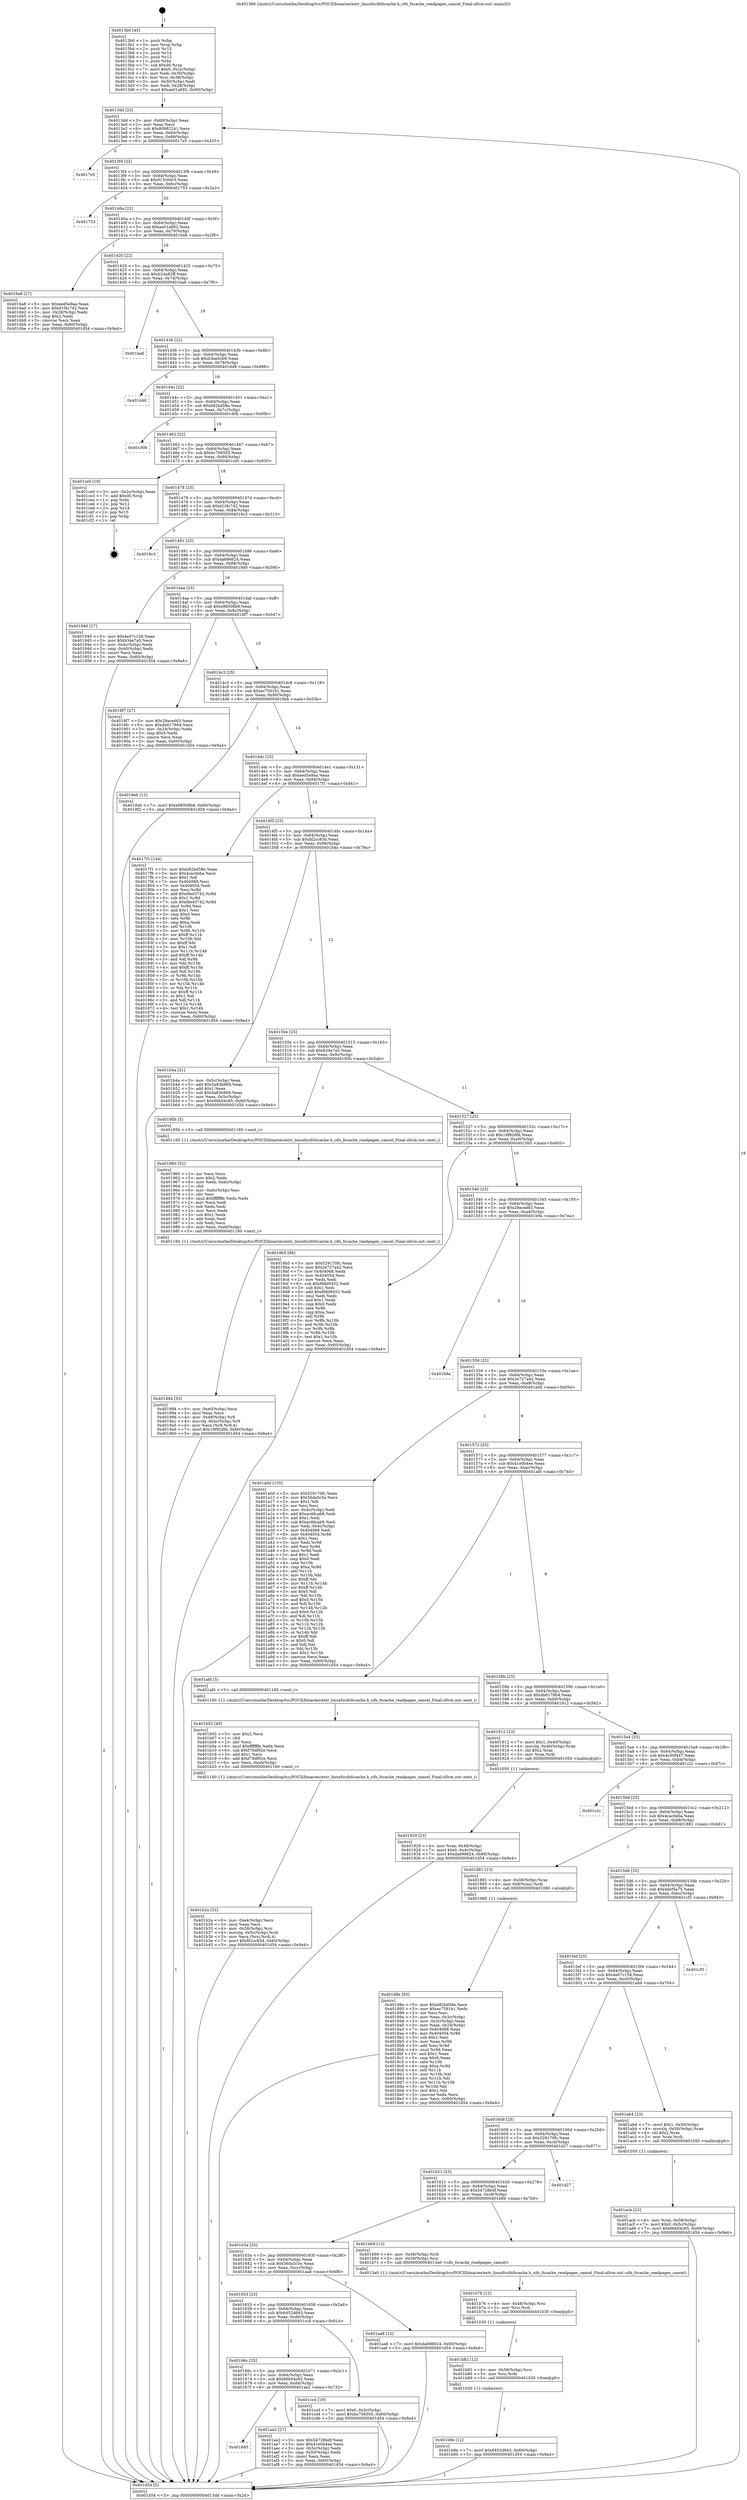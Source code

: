 digraph "0x4013b0" {
  label = "0x4013b0 (/mnt/c/Users/mathe/Desktop/tcc/POCII/binaries/extr_linuxfscifsfscache.h_cifs_fscache_readpages_cancel_Final-ollvm.out::main(0))"
  labelloc = "t"
  node[shape=record]

  Entry [label="",width=0.3,height=0.3,shape=circle,fillcolor=black,style=filled]
  "0x4013dd" [label="{
     0x4013dd [23]\l
     | [instrs]\l
     &nbsp;&nbsp;0x4013dd \<+3\>: mov -0x60(%rbp),%eax\l
     &nbsp;&nbsp;0x4013e0 \<+2\>: mov %eax,%ecx\l
     &nbsp;&nbsp;0x4013e2 \<+6\>: sub $0x80982241,%ecx\l
     &nbsp;&nbsp;0x4013e8 \<+3\>: mov %eax,-0x64(%rbp)\l
     &nbsp;&nbsp;0x4013eb \<+3\>: mov %ecx,-0x68(%rbp)\l
     &nbsp;&nbsp;0x4013ee \<+6\>: je 00000000004017e5 \<main+0x435\>\l
  }"]
  "0x4017e5" [label="{
     0x4017e5\l
  }", style=dashed]
  "0x4013f4" [label="{
     0x4013f4 [22]\l
     | [instrs]\l
     &nbsp;&nbsp;0x4013f4 \<+5\>: jmp 00000000004013f9 \<main+0x49\>\l
     &nbsp;&nbsp;0x4013f9 \<+3\>: mov -0x64(%rbp),%eax\l
     &nbsp;&nbsp;0x4013fc \<+5\>: sub $0x913c0dc5,%eax\l
     &nbsp;&nbsp;0x401401 \<+3\>: mov %eax,-0x6c(%rbp)\l
     &nbsp;&nbsp;0x401404 \<+6\>: je 0000000000401753 \<main+0x3a3\>\l
  }"]
  Exit [label="",width=0.3,height=0.3,shape=circle,fillcolor=black,style=filled,peripheries=2]
  "0x401753" [label="{
     0x401753\l
  }", style=dashed]
  "0x40140a" [label="{
     0x40140a [22]\l
     | [instrs]\l
     &nbsp;&nbsp;0x40140a \<+5\>: jmp 000000000040140f \<main+0x5f\>\l
     &nbsp;&nbsp;0x40140f \<+3\>: mov -0x64(%rbp),%eax\l
     &nbsp;&nbsp;0x401412 \<+5\>: sub $0xae01a682,%eax\l
     &nbsp;&nbsp;0x401417 \<+3\>: mov %eax,-0x70(%rbp)\l
     &nbsp;&nbsp;0x40141a \<+6\>: je 00000000004016a8 \<main+0x2f8\>\l
  }"]
  "0x401b8e" [label="{
     0x401b8e [12]\l
     | [instrs]\l
     &nbsp;&nbsp;0x401b8e \<+7\>: movl $0x6452d643,-0x60(%rbp)\l
     &nbsp;&nbsp;0x401b95 \<+5\>: jmp 0000000000401d54 \<main+0x9a4\>\l
  }"]
  "0x4016a8" [label="{
     0x4016a8 [27]\l
     | [instrs]\l
     &nbsp;&nbsp;0x4016a8 \<+5\>: mov $0xeed5e9aa,%eax\l
     &nbsp;&nbsp;0x4016ad \<+5\>: mov $0xd1f4c742,%ecx\l
     &nbsp;&nbsp;0x4016b2 \<+3\>: mov -0x28(%rbp),%edx\l
     &nbsp;&nbsp;0x4016b5 \<+3\>: cmp $0x2,%edx\l
     &nbsp;&nbsp;0x4016b8 \<+3\>: cmovne %ecx,%eax\l
     &nbsp;&nbsp;0x4016bb \<+3\>: mov %eax,-0x60(%rbp)\l
     &nbsp;&nbsp;0x4016be \<+5\>: jmp 0000000000401d54 \<main+0x9a4\>\l
  }"]
  "0x401420" [label="{
     0x401420 [22]\l
     | [instrs]\l
     &nbsp;&nbsp;0x401420 \<+5\>: jmp 0000000000401425 \<main+0x75\>\l
     &nbsp;&nbsp;0x401425 \<+3\>: mov -0x64(%rbp),%eax\l
     &nbsp;&nbsp;0x401428 \<+5\>: sub $0xb24a82ff,%eax\l
     &nbsp;&nbsp;0x40142d \<+3\>: mov %eax,-0x74(%rbp)\l
     &nbsp;&nbsp;0x401430 \<+6\>: je 0000000000401ba6 \<main+0x7f6\>\l
  }"]
  "0x401d54" [label="{
     0x401d54 [5]\l
     | [instrs]\l
     &nbsp;&nbsp;0x401d54 \<+5\>: jmp 00000000004013dd \<main+0x2d\>\l
  }"]
  "0x4013b0" [label="{
     0x4013b0 [45]\l
     | [instrs]\l
     &nbsp;&nbsp;0x4013b0 \<+1\>: push %rbp\l
     &nbsp;&nbsp;0x4013b1 \<+3\>: mov %rsp,%rbp\l
     &nbsp;&nbsp;0x4013b4 \<+2\>: push %r15\l
     &nbsp;&nbsp;0x4013b6 \<+2\>: push %r14\l
     &nbsp;&nbsp;0x4013b8 \<+2\>: push %r12\l
     &nbsp;&nbsp;0x4013ba \<+1\>: push %rbx\l
     &nbsp;&nbsp;0x4013bb \<+7\>: sub $0xd0,%rsp\l
     &nbsp;&nbsp;0x4013c2 \<+7\>: movl $0x0,-0x2c(%rbp)\l
     &nbsp;&nbsp;0x4013c9 \<+3\>: mov %edi,-0x30(%rbp)\l
     &nbsp;&nbsp;0x4013cc \<+4\>: mov %rsi,-0x38(%rbp)\l
     &nbsp;&nbsp;0x4013d0 \<+3\>: mov -0x30(%rbp),%edi\l
     &nbsp;&nbsp;0x4013d3 \<+3\>: mov %edi,-0x28(%rbp)\l
     &nbsp;&nbsp;0x4013d6 \<+7\>: movl $0xae01a682,-0x60(%rbp)\l
  }"]
  "0x401b82" [label="{
     0x401b82 [12]\l
     | [instrs]\l
     &nbsp;&nbsp;0x401b82 \<+4\>: mov -0x58(%rbp),%rsi\l
     &nbsp;&nbsp;0x401b86 \<+3\>: mov %rsi,%rdi\l
     &nbsp;&nbsp;0x401b89 \<+5\>: call 0000000000401030 \<free@plt\>\l
     | [calls]\l
     &nbsp;&nbsp;0x401030 \{1\} (unknown)\l
  }"]
  "0x401ba6" [label="{
     0x401ba6\l
  }", style=dashed]
  "0x401436" [label="{
     0x401436 [22]\l
     | [instrs]\l
     &nbsp;&nbsp;0x401436 \<+5\>: jmp 000000000040143b \<main+0x8b\>\l
     &nbsp;&nbsp;0x40143b \<+3\>: mov -0x64(%rbp),%eax\l
     &nbsp;&nbsp;0x40143e \<+5\>: sub $0xb3ee0cb9,%eax\l
     &nbsp;&nbsp;0x401443 \<+3\>: mov %eax,-0x78(%rbp)\l
     &nbsp;&nbsp;0x401446 \<+6\>: je 0000000000401d48 \<main+0x998\>\l
  }"]
  "0x401b76" [label="{
     0x401b76 [12]\l
     | [instrs]\l
     &nbsp;&nbsp;0x401b76 \<+4\>: mov -0x48(%rbp),%rsi\l
     &nbsp;&nbsp;0x401b7a \<+3\>: mov %rsi,%rdi\l
     &nbsp;&nbsp;0x401b7d \<+5\>: call 0000000000401030 \<free@plt\>\l
     | [calls]\l
     &nbsp;&nbsp;0x401030 \{1\} (unknown)\l
  }"]
  "0x401d48" [label="{
     0x401d48\l
  }", style=dashed]
  "0x40144c" [label="{
     0x40144c [22]\l
     | [instrs]\l
     &nbsp;&nbsp;0x40144c \<+5\>: jmp 0000000000401451 \<main+0xa1\>\l
     &nbsp;&nbsp;0x401451 \<+3\>: mov -0x64(%rbp),%eax\l
     &nbsp;&nbsp;0x401454 \<+5\>: sub $0xb82bd58e,%eax\l
     &nbsp;&nbsp;0x401459 \<+3\>: mov %eax,-0x7c(%rbp)\l
     &nbsp;&nbsp;0x40145c \<+6\>: je 0000000000401d0b \<main+0x95b\>\l
  }"]
  "0x401b2a" [label="{
     0x401b2a [32]\l
     | [instrs]\l
     &nbsp;&nbsp;0x401b2a \<+6\>: mov -0xe4(%rbp),%ecx\l
     &nbsp;&nbsp;0x401b30 \<+3\>: imul %eax,%ecx\l
     &nbsp;&nbsp;0x401b33 \<+4\>: mov -0x58(%rbp),%rsi\l
     &nbsp;&nbsp;0x401b37 \<+4\>: movslq -0x5c(%rbp),%rdi\l
     &nbsp;&nbsp;0x401b3b \<+3\>: mov %ecx,(%rsi,%rdi,4)\l
     &nbsp;&nbsp;0x401b3e \<+7\>: movl $0xfd2cc83d,-0x60(%rbp)\l
     &nbsp;&nbsp;0x401b45 \<+5\>: jmp 0000000000401d54 \<main+0x9a4\>\l
  }"]
  "0x401d0b" [label="{
     0x401d0b\l
  }", style=dashed]
  "0x401462" [label="{
     0x401462 [22]\l
     | [instrs]\l
     &nbsp;&nbsp;0x401462 \<+5\>: jmp 0000000000401467 \<main+0xb7\>\l
     &nbsp;&nbsp;0x401467 \<+3\>: mov -0x64(%rbp),%eax\l
     &nbsp;&nbsp;0x40146a \<+5\>: sub $0xbc706505,%eax\l
     &nbsp;&nbsp;0x40146f \<+3\>: mov %eax,-0x80(%rbp)\l
     &nbsp;&nbsp;0x401472 \<+6\>: je 0000000000401ce0 \<main+0x930\>\l
  }"]
  "0x401b02" [label="{
     0x401b02 [40]\l
     | [instrs]\l
     &nbsp;&nbsp;0x401b02 \<+5\>: mov $0x2,%ecx\l
     &nbsp;&nbsp;0x401b07 \<+1\>: cltd\l
     &nbsp;&nbsp;0x401b08 \<+2\>: idiv %ecx\l
     &nbsp;&nbsp;0x401b0a \<+6\>: imul $0xfffffffe,%edx,%ecx\l
     &nbsp;&nbsp;0x401b10 \<+6\>: sub $0xf78df92e,%ecx\l
     &nbsp;&nbsp;0x401b16 \<+3\>: add $0x1,%ecx\l
     &nbsp;&nbsp;0x401b19 \<+6\>: add $0xf78df92e,%ecx\l
     &nbsp;&nbsp;0x401b1f \<+6\>: mov %ecx,-0xe4(%rbp)\l
     &nbsp;&nbsp;0x401b25 \<+5\>: call 0000000000401160 \<next_i\>\l
     | [calls]\l
     &nbsp;&nbsp;0x401160 \{1\} (/mnt/c/Users/mathe/Desktop/tcc/POCII/binaries/extr_linuxfscifsfscache.h_cifs_fscache_readpages_cancel_Final-ollvm.out::next_i)\l
  }"]
  "0x401ce0" [label="{
     0x401ce0 [19]\l
     | [instrs]\l
     &nbsp;&nbsp;0x401ce0 \<+3\>: mov -0x2c(%rbp),%eax\l
     &nbsp;&nbsp;0x401ce3 \<+7\>: add $0xd0,%rsp\l
     &nbsp;&nbsp;0x401cea \<+1\>: pop %rbx\l
     &nbsp;&nbsp;0x401ceb \<+2\>: pop %r12\l
     &nbsp;&nbsp;0x401ced \<+2\>: pop %r14\l
     &nbsp;&nbsp;0x401cef \<+2\>: pop %r15\l
     &nbsp;&nbsp;0x401cf1 \<+1\>: pop %rbp\l
     &nbsp;&nbsp;0x401cf2 \<+1\>: ret\l
  }"]
  "0x401478" [label="{
     0x401478 [25]\l
     | [instrs]\l
     &nbsp;&nbsp;0x401478 \<+5\>: jmp 000000000040147d \<main+0xcd\>\l
     &nbsp;&nbsp;0x40147d \<+3\>: mov -0x64(%rbp),%eax\l
     &nbsp;&nbsp;0x401480 \<+5\>: sub $0xd1f4c742,%eax\l
     &nbsp;&nbsp;0x401485 \<+6\>: mov %eax,-0x84(%rbp)\l
     &nbsp;&nbsp;0x40148b \<+6\>: je 00000000004016c3 \<main+0x313\>\l
  }"]
  "0x401685" [label="{
     0x401685\l
  }", style=dashed]
  "0x4016c3" [label="{
     0x4016c3\l
  }", style=dashed]
  "0x401491" [label="{
     0x401491 [25]\l
     | [instrs]\l
     &nbsp;&nbsp;0x401491 \<+5\>: jmp 0000000000401496 \<main+0xe6\>\l
     &nbsp;&nbsp;0x401496 \<+3\>: mov -0x64(%rbp),%eax\l
     &nbsp;&nbsp;0x401499 \<+5\>: sub $0xda696624,%eax\l
     &nbsp;&nbsp;0x40149e \<+6\>: mov %eax,-0x88(%rbp)\l
     &nbsp;&nbsp;0x4014a4 \<+6\>: je 0000000000401940 \<main+0x590\>\l
  }"]
  "0x401ae2" [label="{
     0x401ae2 [27]\l
     | [instrs]\l
     &nbsp;&nbsp;0x401ae2 \<+5\>: mov $0x54728bdf,%eax\l
     &nbsp;&nbsp;0x401ae7 \<+5\>: mov $0x41e0b4ee,%ecx\l
     &nbsp;&nbsp;0x401aec \<+3\>: mov -0x5c(%rbp),%edx\l
     &nbsp;&nbsp;0x401aef \<+3\>: cmp -0x50(%rbp),%edx\l
     &nbsp;&nbsp;0x401af2 \<+3\>: cmovl %ecx,%eax\l
     &nbsp;&nbsp;0x401af5 \<+3\>: mov %eax,-0x60(%rbp)\l
     &nbsp;&nbsp;0x401af8 \<+5\>: jmp 0000000000401d54 \<main+0x9a4\>\l
  }"]
  "0x401940" [label="{
     0x401940 [27]\l
     | [instrs]\l
     &nbsp;&nbsp;0x401940 \<+5\>: mov $0x4e07c158,%eax\l
     &nbsp;&nbsp;0x401945 \<+5\>: mov $0xb34e7a5,%ecx\l
     &nbsp;&nbsp;0x40194a \<+3\>: mov -0x4c(%rbp),%edx\l
     &nbsp;&nbsp;0x40194d \<+3\>: cmp -0x40(%rbp),%edx\l
     &nbsp;&nbsp;0x401950 \<+3\>: cmovl %ecx,%eax\l
     &nbsp;&nbsp;0x401953 \<+3\>: mov %eax,-0x60(%rbp)\l
     &nbsp;&nbsp;0x401956 \<+5\>: jmp 0000000000401d54 \<main+0x9a4\>\l
  }"]
  "0x4014aa" [label="{
     0x4014aa [25]\l
     | [instrs]\l
     &nbsp;&nbsp;0x4014aa \<+5\>: jmp 00000000004014af \<main+0xff\>\l
     &nbsp;&nbsp;0x4014af \<+3\>: mov -0x64(%rbp),%eax\l
     &nbsp;&nbsp;0x4014b2 \<+5\>: sub $0xe98508b8,%eax\l
     &nbsp;&nbsp;0x4014b7 \<+6\>: mov %eax,-0x8c(%rbp)\l
     &nbsp;&nbsp;0x4014bd \<+6\>: je 00000000004018f7 \<main+0x547\>\l
  }"]
  "0x40166c" [label="{
     0x40166c [25]\l
     | [instrs]\l
     &nbsp;&nbsp;0x40166c \<+5\>: jmp 0000000000401671 \<main+0x2c1\>\l
     &nbsp;&nbsp;0x401671 \<+3\>: mov -0x64(%rbp),%eax\l
     &nbsp;&nbsp;0x401674 \<+5\>: sub $0x66b04c65,%eax\l
     &nbsp;&nbsp;0x401679 \<+6\>: mov %eax,-0xd4(%rbp)\l
     &nbsp;&nbsp;0x40167f \<+6\>: je 0000000000401ae2 \<main+0x732\>\l
  }"]
  "0x4018f7" [label="{
     0x4018f7 [27]\l
     | [instrs]\l
     &nbsp;&nbsp;0x4018f7 \<+5\>: mov $0x29aced63,%eax\l
     &nbsp;&nbsp;0x4018fc \<+5\>: mov $0x4b017804,%ecx\l
     &nbsp;&nbsp;0x401901 \<+3\>: mov -0x24(%rbp),%edx\l
     &nbsp;&nbsp;0x401904 \<+3\>: cmp $0x0,%edx\l
     &nbsp;&nbsp;0x401907 \<+3\>: cmove %ecx,%eax\l
     &nbsp;&nbsp;0x40190a \<+3\>: mov %eax,-0x60(%rbp)\l
     &nbsp;&nbsp;0x40190d \<+5\>: jmp 0000000000401d54 \<main+0x9a4\>\l
  }"]
  "0x4014c3" [label="{
     0x4014c3 [25]\l
     | [instrs]\l
     &nbsp;&nbsp;0x4014c3 \<+5\>: jmp 00000000004014c8 \<main+0x118\>\l
     &nbsp;&nbsp;0x4014c8 \<+3\>: mov -0x64(%rbp),%eax\l
     &nbsp;&nbsp;0x4014cb \<+5\>: sub $0xec7591b1,%eax\l
     &nbsp;&nbsp;0x4014d0 \<+6\>: mov %eax,-0x90(%rbp)\l
     &nbsp;&nbsp;0x4014d6 \<+6\>: je 00000000004018eb \<main+0x53b\>\l
  }"]
  "0x401ccd" [label="{
     0x401ccd [19]\l
     | [instrs]\l
     &nbsp;&nbsp;0x401ccd \<+7\>: movl $0x0,-0x2c(%rbp)\l
     &nbsp;&nbsp;0x401cd4 \<+7\>: movl $0xbc706505,-0x60(%rbp)\l
     &nbsp;&nbsp;0x401cdb \<+5\>: jmp 0000000000401d54 \<main+0x9a4\>\l
  }"]
  "0x4018eb" [label="{
     0x4018eb [12]\l
     | [instrs]\l
     &nbsp;&nbsp;0x4018eb \<+7\>: movl $0xe98508b8,-0x60(%rbp)\l
     &nbsp;&nbsp;0x4018f2 \<+5\>: jmp 0000000000401d54 \<main+0x9a4\>\l
  }"]
  "0x4014dc" [label="{
     0x4014dc [25]\l
     | [instrs]\l
     &nbsp;&nbsp;0x4014dc \<+5\>: jmp 00000000004014e1 \<main+0x131\>\l
     &nbsp;&nbsp;0x4014e1 \<+3\>: mov -0x64(%rbp),%eax\l
     &nbsp;&nbsp;0x4014e4 \<+5\>: sub $0xeed5e9aa,%eax\l
     &nbsp;&nbsp;0x4014e9 \<+6\>: mov %eax,-0x94(%rbp)\l
     &nbsp;&nbsp;0x4014ef \<+6\>: je 00000000004017f1 \<main+0x441\>\l
  }"]
  "0x401acb" [label="{
     0x401acb [23]\l
     | [instrs]\l
     &nbsp;&nbsp;0x401acb \<+4\>: mov %rax,-0x58(%rbp)\l
     &nbsp;&nbsp;0x401acf \<+7\>: movl $0x0,-0x5c(%rbp)\l
     &nbsp;&nbsp;0x401ad6 \<+7\>: movl $0x66b04c65,-0x60(%rbp)\l
     &nbsp;&nbsp;0x401add \<+5\>: jmp 0000000000401d54 \<main+0x9a4\>\l
  }"]
  "0x4017f1" [label="{
     0x4017f1 [144]\l
     | [instrs]\l
     &nbsp;&nbsp;0x4017f1 \<+5\>: mov $0xb82bd58e,%eax\l
     &nbsp;&nbsp;0x4017f6 \<+5\>: mov $0x4cac0eba,%ecx\l
     &nbsp;&nbsp;0x4017fb \<+2\>: mov $0x1,%dl\l
     &nbsp;&nbsp;0x4017fd \<+7\>: mov 0x404068,%esi\l
     &nbsp;&nbsp;0x401804 \<+7\>: mov 0x404054,%edi\l
     &nbsp;&nbsp;0x40180b \<+3\>: mov %esi,%r8d\l
     &nbsp;&nbsp;0x40180e \<+7\>: add $0xfded3742,%r8d\l
     &nbsp;&nbsp;0x401815 \<+4\>: sub $0x1,%r8d\l
     &nbsp;&nbsp;0x401819 \<+7\>: sub $0xfded3742,%r8d\l
     &nbsp;&nbsp;0x401820 \<+4\>: imul %r8d,%esi\l
     &nbsp;&nbsp;0x401824 \<+3\>: and $0x1,%esi\l
     &nbsp;&nbsp;0x401827 \<+3\>: cmp $0x0,%esi\l
     &nbsp;&nbsp;0x40182a \<+4\>: sete %r9b\l
     &nbsp;&nbsp;0x40182e \<+3\>: cmp $0xa,%edi\l
     &nbsp;&nbsp;0x401831 \<+4\>: setl %r10b\l
     &nbsp;&nbsp;0x401835 \<+3\>: mov %r9b,%r11b\l
     &nbsp;&nbsp;0x401838 \<+4\>: xor $0xff,%r11b\l
     &nbsp;&nbsp;0x40183c \<+3\>: mov %r10b,%bl\l
     &nbsp;&nbsp;0x40183f \<+3\>: xor $0xff,%bl\l
     &nbsp;&nbsp;0x401842 \<+3\>: xor $0x1,%dl\l
     &nbsp;&nbsp;0x401845 \<+3\>: mov %r11b,%r14b\l
     &nbsp;&nbsp;0x401848 \<+4\>: and $0xff,%r14b\l
     &nbsp;&nbsp;0x40184c \<+3\>: and %dl,%r9b\l
     &nbsp;&nbsp;0x40184f \<+3\>: mov %bl,%r15b\l
     &nbsp;&nbsp;0x401852 \<+4\>: and $0xff,%r15b\l
     &nbsp;&nbsp;0x401856 \<+3\>: and %dl,%r10b\l
     &nbsp;&nbsp;0x401859 \<+3\>: or %r9b,%r14b\l
     &nbsp;&nbsp;0x40185c \<+3\>: or %r10b,%r15b\l
     &nbsp;&nbsp;0x40185f \<+3\>: xor %r15b,%r14b\l
     &nbsp;&nbsp;0x401862 \<+3\>: or %bl,%r11b\l
     &nbsp;&nbsp;0x401865 \<+4\>: xor $0xff,%r11b\l
     &nbsp;&nbsp;0x401869 \<+3\>: or $0x1,%dl\l
     &nbsp;&nbsp;0x40186c \<+3\>: and %dl,%r11b\l
     &nbsp;&nbsp;0x40186f \<+3\>: or %r11b,%r14b\l
     &nbsp;&nbsp;0x401872 \<+4\>: test $0x1,%r14b\l
     &nbsp;&nbsp;0x401876 \<+3\>: cmovne %ecx,%eax\l
     &nbsp;&nbsp;0x401879 \<+3\>: mov %eax,-0x60(%rbp)\l
     &nbsp;&nbsp;0x40187c \<+5\>: jmp 0000000000401d54 \<main+0x9a4\>\l
  }"]
  "0x4014f5" [label="{
     0x4014f5 [25]\l
     | [instrs]\l
     &nbsp;&nbsp;0x4014f5 \<+5\>: jmp 00000000004014fa \<main+0x14a\>\l
     &nbsp;&nbsp;0x4014fa \<+3\>: mov -0x64(%rbp),%eax\l
     &nbsp;&nbsp;0x4014fd \<+5\>: sub $0xfd2cc83d,%eax\l
     &nbsp;&nbsp;0x401502 \<+6\>: mov %eax,-0x98(%rbp)\l
     &nbsp;&nbsp;0x401508 \<+6\>: je 0000000000401b4a \<main+0x79a\>\l
  }"]
  "0x401653" [label="{
     0x401653 [25]\l
     | [instrs]\l
     &nbsp;&nbsp;0x401653 \<+5\>: jmp 0000000000401658 \<main+0x2a8\>\l
     &nbsp;&nbsp;0x401658 \<+3\>: mov -0x64(%rbp),%eax\l
     &nbsp;&nbsp;0x40165b \<+5\>: sub $0x6452d643,%eax\l
     &nbsp;&nbsp;0x401660 \<+6\>: mov %eax,-0xd0(%rbp)\l
     &nbsp;&nbsp;0x401666 \<+6\>: je 0000000000401ccd \<main+0x91d\>\l
  }"]
  "0x401b4a" [label="{
     0x401b4a [31]\l
     | [instrs]\l
     &nbsp;&nbsp;0x401b4a \<+3\>: mov -0x5c(%rbp),%eax\l
     &nbsp;&nbsp;0x401b4d \<+5\>: add $0x5a83b969,%eax\l
     &nbsp;&nbsp;0x401b52 \<+3\>: add $0x1,%eax\l
     &nbsp;&nbsp;0x401b55 \<+5\>: sub $0x5a83b969,%eax\l
     &nbsp;&nbsp;0x401b5a \<+3\>: mov %eax,-0x5c(%rbp)\l
     &nbsp;&nbsp;0x401b5d \<+7\>: movl $0x66b04c65,-0x60(%rbp)\l
     &nbsp;&nbsp;0x401b64 \<+5\>: jmp 0000000000401d54 \<main+0x9a4\>\l
  }"]
  "0x40150e" [label="{
     0x40150e [25]\l
     | [instrs]\l
     &nbsp;&nbsp;0x40150e \<+5\>: jmp 0000000000401513 \<main+0x163\>\l
     &nbsp;&nbsp;0x401513 \<+3\>: mov -0x64(%rbp),%eax\l
     &nbsp;&nbsp;0x401516 \<+5\>: sub $0xb34e7a5,%eax\l
     &nbsp;&nbsp;0x40151b \<+6\>: mov %eax,-0x9c(%rbp)\l
     &nbsp;&nbsp;0x401521 \<+6\>: je 000000000040195b \<main+0x5ab\>\l
  }"]
  "0x401aa8" [label="{
     0x401aa8 [12]\l
     | [instrs]\l
     &nbsp;&nbsp;0x401aa8 \<+7\>: movl $0xda696624,-0x60(%rbp)\l
     &nbsp;&nbsp;0x401aaf \<+5\>: jmp 0000000000401d54 \<main+0x9a4\>\l
  }"]
  "0x40195b" [label="{
     0x40195b [5]\l
     | [instrs]\l
     &nbsp;&nbsp;0x40195b \<+5\>: call 0000000000401160 \<next_i\>\l
     | [calls]\l
     &nbsp;&nbsp;0x401160 \{1\} (/mnt/c/Users/mathe/Desktop/tcc/POCII/binaries/extr_linuxfscifsfscache.h_cifs_fscache_readpages_cancel_Final-ollvm.out::next_i)\l
  }"]
  "0x401527" [label="{
     0x401527 [25]\l
     | [instrs]\l
     &nbsp;&nbsp;0x401527 \<+5\>: jmp 000000000040152c \<main+0x17c\>\l
     &nbsp;&nbsp;0x40152c \<+3\>: mov -0x64(%rbp),%eax\l
     &nbsp;&nbsp;0x40152f \<+5\>: sub $0x19f92dfd,%eax\l
     &nbsp;&nbsp;0x401534 \<+6\>: mov %eax,-0xa0(%rbp)\l
     &nbsp;&nbsp;0x40153a \<+6\>: je 00000000004019b5 \<main+0x605\>\l
  }"]
  "0x40163a" [label="{
     0x40163a [25]\l
     | [instrs]\l
     &nbsp;&nbsp;0x40163a \<+5\>: jmp 000000000040163f \<main+0x28f\>\l
     &nbsp;&nbsp;0x40163f \<+3\>: mov -0x64(%rbp),%eax\l
     &nbsp;&nbsp;0x401642 \<+5\>: sub $0x56da5c5e,%eax\l
     &nbsp;&nbsp;0x401647 \<+6\>: mov %eax,-0xcc(%rbp)\l
     &nbsp;&nbsp;0x40164d \<+6\>: je 0000000000401aa8 \<main+0x6f8\>\l
  }"]
  "0x4019b5" [label="{
     0x4019b5 [88]\l
     | [instrs]\l
     &nbsp;&nbsp;0x4019b5 \<+5\>: mov $0x529170fc,%eax\l
     &nbsp;&nbsp;0x4019ba \<+5\>: mov $0x2e727a42,%ecx\l
     &nbsp;&nbsp;0x4019bf \<+7\>: mov 0x404068,%edx\l
     &nbsp;&nbsp;0x4019c6 \<+7\>: mov 0x404054,%esi\l
     &nbsp;&nbsp;0x4019cd \<+2\>: mov %edx,%edi\l
     &nbsp;&nbsp;0x4019cf \<+6\>: sub $0xf68d9452,%edi\l
     &nbsp;&nbsp;0x4019d5 \<+3\>: sub $0x1,%edi\l
     &nbsp;&nbsp;0x4019d8 \<+6\>: add $0xf68d9452,%edi\l
     &nbsp;&nbsp;0x4019de \<+3\>: imul %edi,%edx\l
     &nbsp;&nbsp;0x4019e1 \<+3\>: and $0x1,%edx\l
     &nbsp;&nbsp;0x4019e4 \<+3\>: cmp $0x0,%edx\l
     &nbsp;&nbsp;0x4019e7 \<+4\>: sete %r8b\l
     &nbsp;&nbsp;0x4019eb \<+3\>: cmp $0xa,%esi\l
     &nbsp;&nbsp;0x4019ee \<+4\>: setl %r9b\l
     &nbsp;&nbsp;0x4019f2 \<+3\>: mov %r8b,%r10b\l
     &nbsp;&nbsp;0x4019f5 \<+3\>: and %r9b,%r10b\l
     &nbsp;&nbsp;0x4019f8 \<+3\>: xor %r9b,%r8b\l
     &nbsp;&nbsp;0x4019fb \<+3\>: or %r8b,%r10b\l
     &nbsp;&nbsp;0x4019fe \<+4\>: test $0x1,%r10b\l
     &nbsp;&nbsp;0x401a02 \<+3\>: cmovne %ecx,%eax\l
     &nbsp;&nbsp;0x401a05 \<+3\>: mov %eax,-0x60(%rbp)\l
     &nbsp;&nbsp;0x401a08 \<+5\>: jmp 0000000000401d54 \<main+0x9a4\>\l
  }"]
  "0x401540" [label="{
     0x401540 [25]\l
     | [instrs]\l
     &nbsp;&nbsp;0x401540 \<+5\>: jmp 0000000000401545 \<main+0x195\>\l
     &nbsp;&nbsp;0x401545 \<+3\>: mov -0x64(%rbp),%eax\l
     &nbsp;&nbsp;0x401548 \<+5\>: sub $0x29aced63,%eax\l
     &nbsp;&nbsp;0x40154d \<+6\>: mov %eax,-0xa4(%rbp)\l
     &nbsp;&nbsp;0x401553 \<+6\>: je 0000000000401b9a \<main+0x7ea\>\l
  }"]
  "0x401b69" [label="{
     0x401b69 [13]\l
     | [instrs]\l
     &nbsp;&nbsp;0x401b69 \<+4\>: mov -0x48(%rbp),%rdi\l
     &nbsp;&nbsp;0x401b6d \<+4\>: mov -0x58(%rbp),%rsi\l
     &nbsp;&nbsp;0x401b71 \<+5\>: call 00000000004013a0 \<cifs_fscache_readpages_cancel\>\l
     | [calls]\l
     &nbsp;&nbsp;0x4013a0 \{1\} (/mnt/c/Users/mathe/Desktop/tcc/POCII/binaries/extr_linuxfscifsfscache.h_cifs_fscache_readpages_cancel_Final-ollvm.out::cifs_fscache_readpages_cancel)\l
  }"]
  "0x401b9a" [label="{
     0x401b9a\l
  }", style=dashed]
  "0x401559" [label="{
     0x401559 [25]\l
     | [instrs]\l
     &nbsp;&nbsp;0x401559 \<+5\>: jmp 000000000040155e \<main+0x1ae\>\l
     &nbsp;&nbsp;0x40155e \<+3\>: mov -0x64(%rbp),%eax\l
     &nbsp;&nbsp;0x401561 \<+5\>: sub $0x2e727a42,%eax\l
     &nbsp;&nbsp;0x401566 \<+6\>: mov %eax,-0xa8(%rbp)\l
     &nbsp;&nbsp;0x40156c \<+6\>: je 0000000000401a0d \<main+0x65d\>\l
  }"]
  "0x401621" [label="{
     0x401621 [25]\l
     | [instrs]\l
     &nbsp;&nbsp;0x401621 \<+5\>: jmp 0000000000401626 \<main+0x276\>\l
     &nbsp;&nbsp;0x401626 \<+3\>: mov -0x64(%rbp),%eax\l
     &nbsp;&nbsp;0x401629 \<+5\>: sub $0x54728bdf,%eax\l
     &nbsp;&nbsp;0x40162e \<+6\>: mov %eax,-0xc8(%rbp)\l
     &nbsp;&nbsp;0x401634 \<+6\>: je 0000000000401b69 \<main+0x7b9\>\l
  }"]
  "0x401a0d" [label="{
     0x401a0d [155]\l
     | [instrs]\l
     &nbsp;&nbsp;0x401a0d \<+5\>: mov $0x529170fc,%eax\l
     &nbsp;&nbsp;0x401a12 \<+5\>: mov $0x56da5c5e,%ecx\l
     &nbsp;&nbsp;0x401a17 \<+2\>: mov $0x1,%dl\l
     &nbsp;&nbsp;0x401a19 \<+2\>: xor %esi,%esi\l
     &nbsp;&nbsp;0x401a1b \<+3\>: mov -0x4c(%rbp),%edi\l
     &nbsp;&nbsp;0x401a1e \<+6\>: add $0xacddcab8,%edi\l
     &nbsp;&nbsp;0x401a24 \<+3\>: add $0x1,%edi\l
     &nbsp;&nbsp;0x401a27 \<+6\>: sub $0xacddcab8,%edi\l
     &nbsp;&nbsp;0x401a2d \<+3\>: mov %edi,-0x4c(%rbp)\l
     &nbsp;&nbsp;0x401a30 \<+7\>: mov 0x404068,%edi\l
     &nbsp;&nbsp;0x401a37 \<+8\>: mov 0x404054,%r8d\l
     &nbsp;&nbsp;0x401a3f \<+3\>: sub $0x1,%esi\l
     &nbsp;&nbsp;0x401a42 \<+3\>: mov %edi,%r9d\l
     &nbsp;&nbsp;0x401a45 \<+3\>: add %esi,%r9d\l
     &nbsp;&nbsp;0x401a48 \<+4\>: imul %r9d,%edi\l
     &nbsp;&nbsp;0x401a4c \<+3\>: and $0x1,%edi\l
     &nbsp;&nbsp;0x401a4f \<+3\>: cmp $0x0,%edi\l
     &nbsp;&nbsp;0x401a52 \<+4\>: sete %r10b\l
     &nbsp;&nbsp;0x401a56 \<+4\>: cmp $0xa,%r8d\l
     &nbsp;&nbsp;0x401a5a \<+4\>: setl %r11b\l
     &nbsp;&nbsp;0x401a5e \<+3\>: mov %r10b,%bl\l
     &nbsp;&nbsp;0x401a61 \<+3\>: xor $0xff,%bl\l
     &nbsp;&nbsp;0x401a64 \<+3\>: mov %r11b,%r14b\l
     &nbsp;&nbsp;0x401a67 \<+4\>: xor $0xff,%r14b\l
     &nbsp;&nbsp;0x401a6b \<+3\>: xor $0x0,%dl\l
     &nbsp;&nbsp;0x401a6e \<+3\>: mov %bl,%r15b\l
     &nbsp;&nbsp;0x401a71 \<+4\>: and $0x0,%r15b\l
     &nbsp;&nbsp;0x401a75 \<+3\>: and %dl,%r10b\l
     &nbsp;&nbsp;0x401a78 \<+3\>: mov %r14b,%r12b\l
     &nbsp;&nbsp;0x401a7b \<+4\>: and $0x0,%r12b\l
     &nbsp;&nbsp;0x401a7f \<+3\>: and %dl,%r11b\l
     &nbsp;&nbsp;0x401a82 \<+3\>: or %r10b,%r15b\l
     &nbsp;&nbsp;0x401a85 \<+3\>: or %r11b,%r12b\l
     &nbsp;&nbsp;0x401a88 \<+3\>: xor %r12b,%r15b\l
     &nbsp;&nbsp;0x401a8b \<+3\>: or %r14b,%bl\l
     &nbsp;&nbsp;0x401a8e \<+3\>: xor $0xff,%bl\l
     &nbsp;&nbsp;0x401a91 \<+3\>: or $0x0,%dl\l
     &nbsp;&nbsp;0x401a94 \<+2\>: and %dl,%bl\l
     &nbsp;&nbsp;0x401a96 \<+3\>: or %bl,%r15b\l
     &nbsp;&nbsp;0x401a99 \<+4\>: test $0x1,%r15b\l
     &nbsp;&nbsp;0x401a9d \<+3\>: cmovne %ecx,%eax\l
     &nbsp;&nbsp;0x401aa0 \<+3\>: mov %eax,-0x60(%rbp)\l
     &nbsp;&nbsp;0x401aa3 \<+5\>: jmp 0000000000401d54 \<main+0x9a4\>\l
  }"]
  "0x401572" [label="{
     0x401572 [25]\l
     | [instrs]\l
     &nbsp;&nbsp;0x401572 \<+5\>: jmp 0000000000401577 \<main+0x1c7\>\l
     &nbsp;&nbsp;0x401577 \<+3\>: mov -0x64(%rbp),%eax\l
     &nbsp;&nbsp;0x40157a \<+5\>: sub $0x41e0b4ee,%eax\l
     &nbsp;&nbsp;0x40157f \<+6\>: mov %eax,-0xac(%rbp)\l
     &nbsp;&nbsp;0x401585 \<+6\>: je 0000000000401afd \<main+0x74d\>\l
  }"]
  "0x401d27" [label="{
     0x401d27\l
  }", style=dashed]
  "0x401afd" [label="{
     0x401afd [5]\l
     | [instrs]\l
     &nbsp;&nbsp;0x401afd \<+5\>: call 0000000000401160 \<next_i\>\l
     | [calls]\l
     &nbsp;&nbsp;0x401160 \{1\} (/mnt/c/Users/mathe/Desktop/tcc/POCII/binaries/extr_linuxfscifsfscache.h_cifs_fscache_readpages_cancel_Final-ollvm.out::next_i)\l
  }"]
  "0x40158b" [label="{
     0x40158b [25]\l
     | [instrs]\l
     &nbsp;&nbsp;0x40158b \<+5\>: jmp 0000000000401590 \<main+0x1e0\>\l
     &nbsp;&nbsp;0x401590 \<+3\>: mov -0x64(%rbp),%eax\l
     &nbsp;&nbsp;0x401593 \<+5\>: sub $0x4b017804,%eax\l
     &nbsp;&nbsp;0x401598 \<+6\>: mov %eax,-0xb0(%rbp)\l
     &nbsp;&nbsp;0x40159e \<+6\>: je 0000000000401912 \<main+0x562\>\l
  }"]
  "0x401608" [label="{
     0x401608 [25]\l
     | [instrs]\l
     &nbsp;&nbsp;0x401608 \<+5\>: jmp 000000000040160d \<main+0x25d\>\l
     &nbsp;&nbsp;0x40160d \<+3\>: mov -0x64(%rbp),%eax\l
     &nbsp;&nbsp;0x401610 \<+5\>: sub $0x529170fc,%eax\l
     &nbsp;&nbsp;0x401615 \<+6\>: mov %eax,-0xc4(%rbp)\l
     &nbsp;&nbsp;0x40161b \<+6\>: je 0000000000401d27 \<main+0x977\>\l
  }"]
  "0x401912" [label="{
     0x401912 [23]\l
     | [instrs]\l
     &nbsp;&nbsp;0x401912 \<+7\>: movl $0x1,-0x40(%rbp)\l
     &nbsp;&nbsp;0x401919 \<+4\>: movslq -0x40(%rbp),%rax\l
     &nbsp;&nbsp;0x40191d \<+4\>: shl $0x2,%rax\l
     &nbsp;&nbsp;0x401921 \<+3\>: mov %rax,%rdi\l
     &nbsp;&nbsp;0x401924 \<+5\>: call 0000000000401050 \<malloc@plt\>\l
     | [calls]\l
     &nbsp;&nbsp;0x401050 \{1\} (unknown)\l
  }"]
  "0x4015a4" [label="{
     0x4015a4 [25]\l
     | [instrs]\l
     &nbsp;&nbsp;0x4015a4 \<+5\>: jmp 00000000004015a9 \<main+0x1f9\>\l
     &nbsp;&nbsp;0x4015a9 \<+3\>: mov -0x64(%rbp),%eax\l
     &nbsp;&nbsp;0x4015ac \<+5\>: sub $0x4c50f447,%eax\l
     &nbsp;&nbsp;0x4015b1 \<+6\>: mov %eax,-0xb4(%rbp)\l
     &nbsp;&nbsp;0x4015b7 \<+6\>: je 0000000000401c2c \<main+0x87c\>\l
  }"]
  "0x401ab4" [label="{
     0x401ab4 [23]\l
     | [instrs]\l
     &nbsp;&nbsp;0x401ab4 \<+7\>: movl $0x1,-0x50(%rbp)\l
     &nbsp;&nbsp;0x401abb \<+4\>: movslq -0x50(%rbp),%rax\l
     &nbsp;&nbsp;0x401abf \<+4\>: shl $0x2,%rax\l
     &nbsp;&nbsp;0x401ac3 \<+3\>: mov %rax,%rdi\l
     &nbsp;&nbsp;0x401ac6 \<+5\>: call 0000000000401050 \<malloc@plt\>\l
     | [calls]\l
     &nbsp;&nbsp;0x401050 \{1\} (unknown)\l
  }"]
  "0x401c2c" [label="{
     0x401c2c\l
  }", style=dashed]
  "0x4015bd" [label="{
     0x4015bd [25]\l
     | [instrs]\l
     &nbsp;&nbsp;0x4015bd \<+5\>: jmp 00000000004015c2 \<main+0x212\>\l
     &nbsp;&nbsp;0x4015c2 \<+3\>: mov -0x64(%rbp),%eax\l
     &nbsp;&nbsp;0x4015c5 \<+5\>: sub $0x4cac0eba,%eax\l
     &nbsp;&nbsp;0x4015ca \<+6\>: mov %eax,-0xb8(%rbp)\l
     &nbsp;&nbsp;0x4015d0 \<+6\>: je 0000000000401881 \<main+0x4d1\>\l
  }"]
  "0x4015ef" [label="{
     0x4015ef [25]\l
     | [instrs]\l
     &nbsp;&nbsp;0x4015ef \<+5\>: jmp 00000000004015f4 \<main+0x244\>\l
     &nbsp;&nbsp;0x4015f4 \<+3\>: mov -0x64(%rbp),%eax\l
     &nbsp;&nbsp;0x4015f7 \<+5\>: sub $0x4e07c158,%eax\l
     &nbsp;&nbsp;0x4015fc \<+6\>: mov %eax,-0xc0(%rbp)\l
     &nbsp;&nbsp;0x401602 \<+6\>: je 0000000000401ab4 \<main+0x704\>\l
  }"]
  "0x401881" [label="{
     0x401881 [13]\l
     | [instrs]\l
     &nbsp;&nbsp;0x401881 \<+4\>: mov -0x38(%rbp),%rax\l
     &nbsp;&nbsp;0x401885 \<+4\>: mov 0x8(%rax),%rdi\l
     &nbsp;&nbsp;0x401889 \<+5\>: call 0000000000401060 \<atoi@plt\>\l
     | [calls]\l
     &nbsp;&nbsp;0x401060 \{1\} (unknown)\l
  }"]
  "0x4015d6" [label="{
     0x4015d6 [25]\l
     | [instrs]\l
     &nbsp;&nbsp;0x4015d6 \<+5\>: jmp 00000000004015db \<main+0x22b\>\l
     &nbsp;&nbsp;0x4015db \<+3\>: mov -0x64(%rbp),%eax\l
     &nbsp;&nbsp;0x4015de \<+5\>: sub $0x4dcf5a75,%eax\l
     &nbsp;&nbsp;0x4015e3 \<+6\>: mov %eax,-0xbc(%rbp)\l
     &nbsp;&nbsp;0x4015e9 \<+6\>: je 0000000000401cf3 \<main+0x943\>\l
  }"]
  "0x40188e" [label="{
     0x40188e [93]\l
     | [instrs]\l
     &nbsp;&nbsp;0x40188e \<+5\>: mov $0xb82bd58e,%ecx\l
     &nbsp;&nbsp;0x401893 \<+5\>: mov $0xec7591b1,%edx\l
     &nbsp;&nbsp;0x401898 \<+2\>: xor %esi,%esi\l
     &nbsp;&nbsp;0x40189a \<+3\>: mov %eax,-0x3c(%rbp)\l
     &nbsp;&nbsp;0x40189d \<+3\>: mov -0x3c(%rbp),%eax\l
     &nbsp;&nbsp;0x4018a0 \<+3\>: mov %eax,-0x24(%rbp)\l
     &nbsp;&nbsp;0x4018a3 \<+7\>: mov 0x404068,%eax\l
     &nbsp;&nbsp;0x4018aa \<+8\>: mov 0x404054,%r8d\l
     &nbsp;&nbsp;0x4018b2 \<+3\>: sub $0x1,%esi\l
     &nbsp;&nbsp;0x4018b5 \<+3\>: mov %eax,%r9d\l
     &nbsp;&nbsp;0x4018b8 \<+3\>: add %esi,%r9d\l
     &nbsp;&nbsp;0x4018bb \<+4\>: imul %r9d,%eax\l
     &nbsp;&nbsp;0x4018bf \<+3\>: and $0x1,%eax\l
     &nbsp;&nbsp;0x4018c2 \<+3\>: cmp $0x0,%eax\l
     &nbsp;&nbsp;0x4018c5 \<+4\>: sete %r10b\l
     &nbsp;&nbsp;0x4018c9 \<+4\>: cmp $0xa,%r8d\l
     &nbsp;&nbsp;0x4018cd \<+4\>: setl %r11b\l
     &nbsp;&nbsp;0x4018d1 \<+3\>: mov %r10b,%bl\l
     &nbsp;&nbsp;0x4018d4 \<+3\>: and %r11b,%bl\l
     &nbsp;&nbsp;0x4018d7 \<+3\>: xor %r11b,%r10b\l
     &nbsp;&nbsp;0x4018da \<+3\>: or %r10b,%bl\l
     &nbsp;&nbsp;0x4018dd \<+3\>: test $0x1,%bl\l
     &nbsp;&nbsp;0x4018e0 \<+3\>: cmovne %edx,%ecx\l
     &nbsp;&nbsp;0x4018e3 \<+3\>: mov %ecx,-0x60(%rbp)\l
     &nbsp;&nbsp;0x4018e6 \<+5\>: jmp 0000000000401d54 \<main+0x9a4\>\l
  }"]
  "0x401929" [label="{
     0x401929 [23]\l
     | [instrs]\l
     &nbsp;&nbsp;0x401929 \<+4\>: mov %rax,-0x48(%rbp)\l
     &nbsp;&nbsp;0x40192d \<+7\>: movl $0x0,-0x4c(%rbp)\l
     &nbsp;&nbsp;0x401934 \<+7\>: movl $0xda696624,-0x60(%rbp)\l
     &nbsp;&nbsp;0x40193b \<+5\>: jmp 0000000000401d54 \<main+0x9a4\>\l
  }"]
  "0x401960" [label="{
     0x401960 [52]\l
     | [instrs]\l
     &nbsp;&nbsp;0x401960 \<+2\>: xor %ecx,%ecx\l
     &nbsp;&nbsp;0x401962 \<+5\>: mov $0x2,%edx\l
     &nbsp;&nbsp;0x401967 \<+6\>: mov %edx,-0xdc(%rbp)\l
     &nbsp;&nbsp;0x40196d \<+1\>: cltd\l
     &nbsp;&nbsp;0x40196e \<+6\>: mov -0xdc(%rbp),%esi\l
     &nbsp;&nbsp;0x401974 \<+2\>: idiv %esi\l
     &nbsp;&nbsp;0x401976 \<+6\>: imul $0xfffffffe,%edx,%edx\l
     &nbsp;&nbsp;0x40197c \<+2\>: mov %ecx,%edi\l
     &nbsp;&nbsp;0x40197e \<+2\>: sub %edx,%edi\l
     &nbsp;&nbsp;0x401980 \<+2\>: mov %ecx,%edx\l
     &nbsp;&nbsp;0x401982 \<+3\>: sub $0x1,%edx\l
     &nbsp;&nbsp;0x401985 \<+2\>: add %edx,%edi\l
     &nbsp;&nbsp;0x401987 \<+2\>: sub %edi,%ecx\l
     &nbsp;&nbsp;0x401989 \<+6\>: mov %ecx,-0xe0(%rbp)\l
     &nbsp;&nbsp;0x40198f \<+5\>: call 0000000000401160 \<next_i\>\l
     | [calls]\l
     &nbsp;&nbsp;0x401160 \{1\} (/mnt/c/Users/mathe/Desktop/tcc/POCII/binaries/extr_linuxfscifsfscache.h_cifs_fscache_readpages_cancel_Final-ollvm.out::next_i)\l
  }"]
  "0x401994" [label="{
     0x401994 [33]\l
     | [instrs]\l
     &nbsp;&nbsp;0x401994 \<+6\>: mov -0xe0(%rbp),%ecx\l
     &nbsp;&nbsp;0x40199a \<+3\>: imul %eax,%ecx\l
     &nbsp;&nbsp;0x40199d \<+4\>: mov -0x48(%rbp),%r8\l
     &nbsp;&nbsp;0x4019a1 \<+4\>: movslq -0x4c(%rbp),%r9\l
     &nbsp;&nbsp;0x4019a5 \<+4\>: mov %ecx,(%r8,%r9,4)\l
     &nbsp;&nbsp;0x4019a9 \<+7\>: movl $0x19f92dfd,-0x60(%rbp)\l
     &nbsp;&nbsp;0x4019b0 \<+5\>: jmp 0000000000401d54 \<main+0x9a4\>\l
  }"]
  "0x401cf3" [label="{
     0x401cf3\l
  }", style=dashed]
  Entry -> "0x4013b0" [label=" 1"]
  "0x4013dd" -> "0x4017e5" [label=" 0"]
  "0x4013dd" -> "0x4013f4" [label=" 20"]
  "0x401ce0" -> Exit [label=" 1"]
  "0x4013f4" -> "0x401753" [label=" 0"]
  "0x4013f4" -> "0x40140a" [label=" 20"]
  "0x401ccd" -> "0x401d54" [label=" 1"]
  "0x40140a" -> "0x4016a8" [label=" 1"]
  "0x40140a" -> "0x401420" [label=" 19"]
  "0x4016a8" -> "0x401d54" [label=" 1"]
  "0x4013b0" -> "0x4013dd" [label=" 1"]
  "0x401d54" -> "0x4013dd" [label=" 19"]
  "0x401b8e" -> "0x401d54" [label=" 1"]
  "0x401420" -> "0x401ba6" [label=" 0"]
  "0x401420" -> "0x401436" [label=" 19"]
  "0x401b82" -> "0x401b8e" [label=" 1"]
  "0x401436" -> "0x401d48" [label=" 0"]
  "0x401436" -> "0x40144c" [label=" 19"]
  "0x401b76" -> "0x401b82" [label=" 1"]
  "0x40144c" -> "0x401d0b" [label=" 0"]
  "0x40144c" -> "0x401462" [label=" 19"]
  "0x401b69" -> "0x401b76" [label=" 1"]
  "0x401462" -> "0x401ce0" [label=" 1"]
  "0x401462" -> "0x401478" [label=" 18"]
  "0x401b4a" -> "0x401d54" [label=" 1"]
  "0x401478" -> "0x4016c3" [label=" 0"]
  "0x401478" -> "0x401491" [label=" 18"]
  "0x401b2a" -> "0x401d54" [label=" 1"]
  "0x401491" -> "0x401940" [label=" 2"]
  "0x401491" -> "0x4014aa" [label=" 16"]
  "0x401b02" -> "0x401b2a" [label=" 1"]
  "0x4014aa" -> "0x4018f7" [label=" 1"]
  "0x4014aa" -> "0x4014c3" [label=" 15"]
  "0x401ae2" -> "0x401d54" [label=" 2"]
  "0x4014c3" -> "0x4018eb" [label=" 1"]
  "0x4014c3" -> "0x4014dc" [label=" 14"]
  "0x40166c" -> "0x401685" [label=" 0"]
  "0x4014dc" -> "0x4017f1" [label=" 1"]
  "0x4014dc" -> "0x4014f5" [label=" 13"]
  "0x4017f1" -> "0x401d54" [label=" 1"]
  "0x401afd" -> "0x401b02" [label=" 1"]
  "0x4014f5" -> "0x401b4a" [label=" 1"]
  "0x4014f5" -> "0x40150e" [label=" 12"]
  "0x401653" -> "0x40166c" [label=" 2"]
  "0x40150e" -> "0x40195b" [label=" 1"]
  "0x40150e" -> "0x401527" [label=" 11"]
  "0x401653" -> "0x401ccd" [label=" 1"]
  "0x401527" -> "0x4019b5" [label=" 1"]
  "0x401527" -> "0x401540" [label=" 10"]
  "0x401acb" -> "0x401d54" [label=" 1"]
  "0x401540" -> "0x401b9a" [label=" 0"]
  "0x401540" -> "0x401559" [label=" 10"]
  "0x401ab4" -> "0x401acb" [label=" 1"]
  "0x401559" -> "0x401a0d" [label=" 1"]
  "0x401559" -> "0x401572" [label=" 9"]
  "0x40163a" -> "0x401653" [label=" 3"]
  "0x401572" -> "0x401afd" [label=" 1"]
  "0x401572" -> "0x40158b" [label=" 8"]
  "0x40163a" -> "0x401aa8" [label=" 1"]
  "0x40158b" -> "0x401912" [label=" 1"]
  "0x40158b" -> "0x4015a4" [label=" 7"]
  "0x401621" -> "0x40163a" [label=" 4"]
  "0x4015a4" -> "0x401c2c" [label=" 0"]
  "0x4015a4" -> "0x4015bd" [label=" 7"]
  "0x401621" -> "0x401b69" [label=" 1"]
  "0x4015bd" -> "0x401881" [label=" 1"]
  "0x4015bd" -> "0x4015d6" [label=" 6"]
  "0x401881" -> "0x40188e" [label=" 1"]
  "0x40188e" -> "0x401d54" [label=" 1"]
  "0x4018eb" -> "0x401d54" [label=" 1"]
  "0x4018f7" -> "0x401d54" [label=" 1"]
  "0x401912" -> "0x401929" [label=" 1"]
  "0x401929" -> "0x401d54" [label=" 1"]
  "0x401940" -> "0x401d54" [label=" 2"]
  "0x40195b" -> "0x401960" [label=" 1"]
  "0x401960" -> "0x401994" [label=" 1"]
  "0x401994" -> "0x401d54" [label=" 1"]
  "0x4019b5" -> "0x401d54" [label=" 1"]
  "0x401a0d" -> "0x401d54" [label=" 1"]
  "0x401608" -> "0x401621" [label=" 5"]
  "0x4015d6" -> "0x401cf3" [label=" 0"]
  "0x4015d6" -> "0x4015ef" [label=" 6"]
  "0x401aa8" -> "0x401d54" [label=" 1"]
  "0x4015ef" -> "0x401ab4" [label=" 1"]
  "0x4015ef" -> "0x401608" [label=" 5"]
  "0x40166c" -> "0x401ae2" [label=" 2"]
  "0x401608" -> "0x401d27" [label=" 0"]
}
